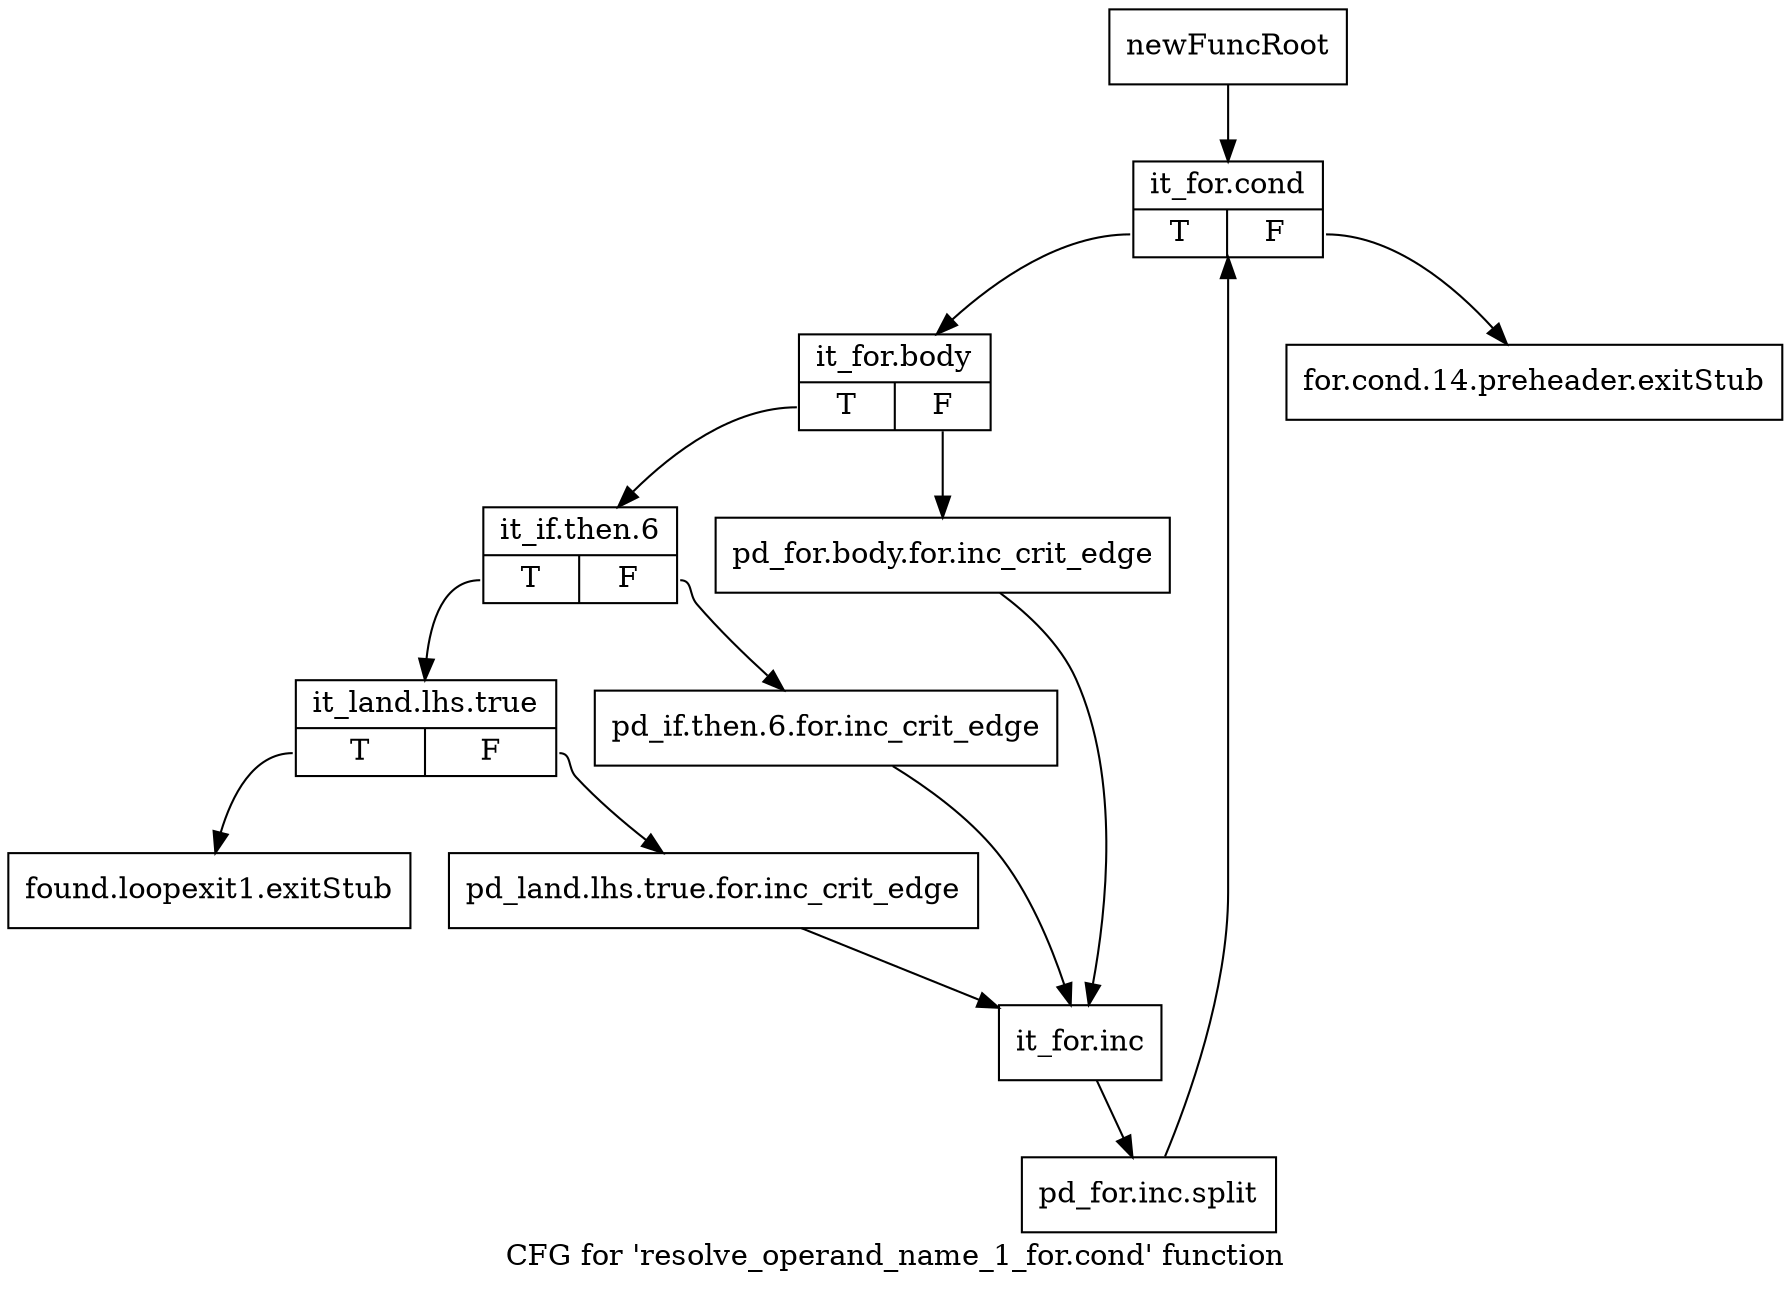 digraph "CFG for 'resolve_operand_name_1_for.cond' function" {
	label="CFG for 'resolve_operand_name_1_for.cond' function";

	Node0xc44f380 [shape=record,label="{newFuncRoot}"];
	Node0xc44f380 -> Node0xc44f470;
	Node0xc44f3d0 [shape=record,label="{for.cond.14.preheader.exitStub}"];
	Node0xc44f420 [shape=record,label="{found.loopexit1.exitStub}"];
	Node0xc44f470 [shape=record,label="{it_for.cond|{<s0>T|<s1>F}}"];
	Node0xc44f470:s0 -> Node0xc44f4c0;
	Node0xc44f470:s1 -> Node0xc44f3d0;
	Node0xc44f4c0 [shape=record,label="{it_for.body|{<s0>T|<s1>F}}"];
	Node0xc44f4c0:s0 -> Node0xc44f560;
	Node0xc44f4c0:s1 -> Node0xc44f510;
	Node0xc44f510 [shape=record,label="{pd_for.body.for.inc_crit_edge}"];
	Node0xc44f510 -> Node0xc44f6a0;
	Node0xc44f560 [shape=record,label="{it_if.then.6|{<s0>T|<s1>F}}"];
	Node0xc44f560:s0 -> Node0xc44f600;
	Node0xc44f560:s1 -> Node0xc44f5b0;
	Node0xc44f5b0 [shape=record,label="{pd_if.then.6.for.inc_crit_edge}"];
	Node0xc44f5b0 -> Node0xc44f6a0;
	Node0xc44f600 [shape=record,label="{it_land.lhs.true|{<s0>T|<s1>F}}"];
	Node0xc44f600:s0 -> Node0xc44f420;
	Node0xc44f600:s1 -> Node0xc44f650;
	Node0xc44f650 [shape=record,label="{pd_land.lhs.true.for.inc_crit_edge}"];
	Node0xc44f650 -> Node0xc44f6a0;
	Node0xc44f6a0 [shape=record,label="{it_for.inc}"];
	Node0xc44f6a0 -> Node0xfd3d240;
	Node0xfd3d240 [shape=record,label="{pd_for.inc.split}"];
	Node0xfd3d240 -> Node0xc44f470;
}
